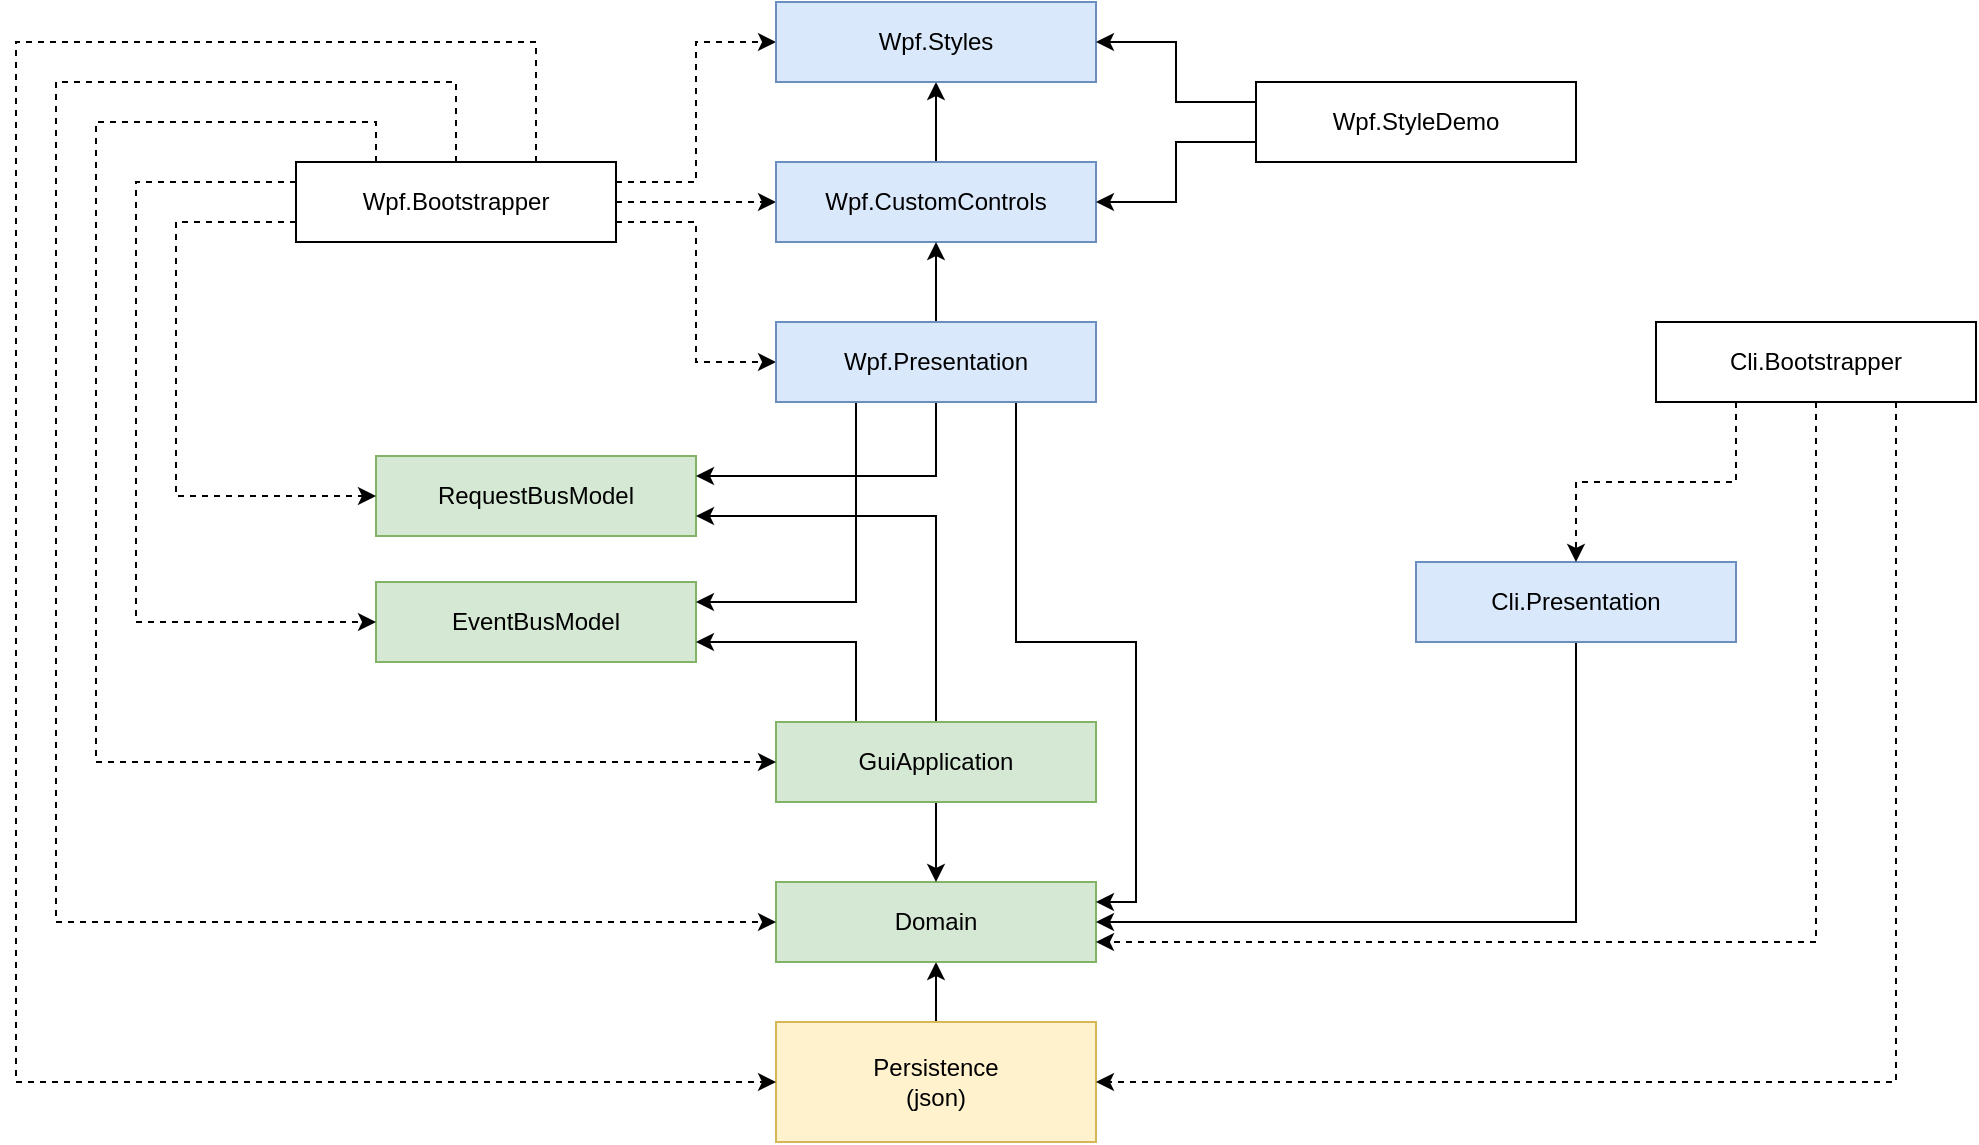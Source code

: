<mxfile version="13.9.9" type="device"><diagram id="dGtVhFEMtcB55m4qIsZw" name="Page-1"><mxGraphModel dx="2591" dy="1649" grid="1" gridSize="10" guides="1" tooltips="1" connect="1" arrows="1" fold="1" page="1" pageScale="1" pageWidth="1169" pageHeight="827" math="0" shadow="0"><root><mxCell id="0"/><mxCell id="1" parent="0"/><mxCell id="cQ8QnlrkLaYjSlnrTQBB-6" style="edgeStyle=orthogonalEdgeStyle;rounded=0;orthogonalLoop=1;jettySize=auto;html=1;exitX=0.5;exitY=0;exitDx=0;exitDy=0;entryX=0.5;entryY=1;entryDx=0;entryDy=0;" parent="1" source="cQ8QnlrkLaYjSlnrTQBB-1" target="cQ8QnlrkLaYjSlnrTQBB-5" edge="1"><mxGeometry relative="1" as="geometry"/></mxCell><mxCell id="cQ8QnlrkLaYjSlnrTQBB-1" value="Persistence&lt;br&gt;(json)" style="rounded=0;whiteSpace=wrap;html=1;fillColor=#fff2cc;strokeColor=#d6b656;" parent="1" vertex="1"><mxGeometry x="-680" y="-170" width="160" height="60" as="geometry"/></mxCell><mxCell id="cQ8QnlrkLaYjSlnrTQBB-5" value="Domain" style="rounded=0;whiteSpace=wrap;html=1;fillColor=#d5e8d4;strokeColor=#82b366;" parent="1" vertex="1"><mxGeometry x="-680" y="-240" width="160" height="40" as="geometry"/></mxCell><mxCell id="cQ8QnlrkLaYjSlnrTQBB-7" value="EventBusModel" style="rounded=0;whiteSpace=wrap;html=1;fillColor=#d5e8d4;strokeColor=#82b366;" parent="1" vertex="1"><mxGeometry x="-880" y="-390" width="160" height="40" as="geometry"/></mxCell><mxCell id="cQ8QnlrkLaYjSlnrTQBB-8" value="RequestBusModel" style="rounded=0;whiteSpace=wrap;html=1;fillColor=#d5e8d4;strokeColor=#82b366;" parent="1" vertex="1"><mxGeometry x="-880" y="-453" width="160" height="40" as="geometry"/></mxCell><mxCell id="cQ8QnlrkLaYjSlnrTQBB-10" style="edgeStyle=orthogonalEdgeStyle;rounded=0;orthogonalLoop=1;jettySize=auto;html=1;exitX=0.5;exitY=1;exitDx=0;exitDy=0;entryX=0.5;entryY=0;entryDx=0;entryDy=0;" parent="1" source="cQ8QnlrkLaYjSlnrTQBB-9" target="cQ8QnlrkLaYjSlnrTQBB-5" edge="1"><mxGeometry relative="1" as="geometry"/></mxCell><mxCell id="cQ8QnlrkLaYjSlnrTQBB-11" style="edgeStyle=orthogonalEdgeStyle;rounded=0;orthogonalLoop=1;jettySize=auto;html=1;exitX=0.5;exitY=0;exitDx=0;exitDy=0;entryX=1;entryY=0.75;entryDx=0;entryDy=0;" parent="1" source="cQ8QnlrkLaYjSlnrTQBB-9" target="cQ8QnlrkLaYjSlnrTQBB-8" edge="1"><mxGeometry relative="1" as="geometry"/></mxCell><mxCell id="cQ8QnlrkLaYjSlnrTQBB-12" style="edgeStyle=orthogonalEdgeStyle;rounded=0;orthogonalLoop=1;jettySize=auto;html=1;exitX=0.25;exitY=0;exitDx=0;exitDy=0;entryX=1;entryY=0.75;entryDx=0;entryDy=0;" parent="1" source="cQ8QnlrkLaYjSlnrTQBB-9" target="cQ8QnlrkLaYjSlnrTQBB-7" edge="1"><mxGeometry relative="1" as="geometry"/></mxCell><mxCell id="cQ8QnlrkLaYjSlnrTQBB-9" value="GuiApplication" style="rounded=0;whiteSpace=wrap;html=1;fillColor=#d5e8d4;strokeColor=#82b366;" parent="1" vertex="1"><mxGeometry x="-680" y="-320" width="160" height="40" as="geometry"/></mxCell><mxCell id="cQ8QnlrkLaYjSlnrTQBB-14" style="edgeStyle=orthogonalEdgeStyle;rounded=0;orthogonalLoop=1;jettySize=auto;html=1;exitX=0.5;exitY=1;exitDx=0;exitDy=0;entryX=1;entryY=0.75;entryDx=0;entryDy=0;dashed=1;" parent="1" source="cQ8QnlrkLaYjSlnrTQBB-13" target="cQ8QnlrkLaYjSlnrTQBB-5" edge="1"><mxGeometry relative="1" as="geometry"/></mxCell><mxCell id="cQ8QnlrkLaYjSlnrTQBB-15" style="edgeStyle=orthogonalEdgeStyle;rounded=0;orthogonalLoop=1;jettySize=auto;html=1;exitX=0.75;exitY=1;exitDx=0;exitDy=0;entryX=1;entryY=0.5;entryDx=0;entryDy=0;dashed=1;" parent="1" source="cQ8QnlrkLaYjSlnrTQBB-13" target="cQ8QnlrkLaYjSlnrTQBB-1" edge="1"><mxGeometry relative="1" as="geometry"/></mxCell><mxCell id="cQ8QnlrkLaYjSlnrTQBB-13" value="Cli.Bootstrapper" style="rounded=0;whiteSpace=wrap;html=1;" parent="1" vertex="1"><mxGeometry x="-240" y="-520" width="160" height="40" as="geometry"/></mxCell><mxCell id="cQ8QnlrkLaYjSlnrTQBB-17" style="edgeStyle=orthogonalEdgeStyle;rounded=0;orthogonalLoop=1;jettySize=auto;html=1;exitX=0.25;exitY=0;exitDx=0;exitDy=0;entryX=0;entryY=0.5;entryDx=0;entryDy=0;dashed=1;" parent="1" source="cQ8QnlrkLaYjSlnrTQBB-16" target="cQ8QnlrkLaYjSlnrTQBB-9" edge="1"><mxGeometry relative="1" as="geometry"><Array as="points"><mxPoint x="-880" y="-620"/><mxPoint x="-1020" y="-620"/><mxPoint x="-1020" y="-300"/></Array></mxGeometry></mxCell><mxCell id="cQ8QnlrkLaYjSlnrTQBB-18" style="edgeStyle=orthogonalEdgeStyle;rounded=0;orthogonalLoop=1;jettySize=auto;html=1;exitX=0.5;exitY=0;exitDx=0;exitDy=0;entryX=0;entryY=0.5;entryDx=0;entryDy=0;dashed=1;" parent="1" source="cQ8QnlrkLaYjSlnrTQBB-16" target="cQ8QnlrkLaYjSlnrTQBB-5" edge="1"><mxGeometry relative="1" as="geometry"><Array as="points"><mxPoint x="-840" y="-640"/><mxPoint x="-1040" y="-640"/><mxPoint x="-1040" y="-220"/></Array></mxGeometry></mxCell><mxCell id="cQ8QnlrkLaYjSlnrTQBB-19" style="edgeStyle=orthogonalEdgeStyle;rounded=0;orthogonalLoop=1;jettySize=auto;html=1;entryX=0;entryY=0.5;entryDx=0;entryDy=0;dashed=1;exitX=0.75;exitY=0;exitDx=0;exitDy=0;" parent="1" source="cQ8QnlrkLaYjSlnrTQBB-16" target="cQ8QnlrkLaYjSlnrTQBB-1" edge="1"><mxGeometry relative="1" as="geometry"><Array as="points"><mxPoint x="-800" y="-660"/><mxPoint x="-1060" y="-660"/><mxPoint x="-1060" y="-140"/></Array><mxPoint x="-850" y="-760" as="sourcePoint"/></mxGeometry></mxCell><mxCell id="cQ8QnlrkLaYjSlnrTQBB-20" style="edgeStyle=orthogonalEdgeStyle;rounded=0;orthogonalLoop=1;jettySize=auto;html=1;exitX=0;exitY=0.75;exitDx=0;exitDy=0;entryX=0;entryY=0.5;entryDx=0;entryDy=0;dashed=1;" parent="1" source="cQ8QnlrkLaYjSlnrTQBB-16" target="cQ8QnlrkLaYjSlnrTQBB-8" edge="1"><mxGeometry relative="1" as="geometry"><Array as="points"><mxPoint x="-980" y="-570"/><mxPoint x="-980" y="-433"/></Array></mxGeometry></mxCell><mxCell id="cQ8QnlrkLaYjSlnrTQBB-22" style="edgeStyle=orthogonalEdgeStyle;rounded=0;orthogonalLoop=1;jettySize=auto;html=1;exitX=1;exitY=0.5;exitDx=0;exitDy=0;entryX=0;entryY=0.5;entryDx=0;entryDy=0;dashed=1;" parent="1" source="cQ8QnlrkLaYjSlnrTQBB-16" target="cQ8QnlrkLaYjSlnrTQBB-21" edge="1"><mxGeometry relative="1" as="geometry"><Array as="points"><mxPoint x="-740" y="-580"/><mxPoint x="-740" y="-580"/></Array></mxGeometry></mxCell><mxCell id="cQ8QnlrkLaYjSlnrTQBB-24" style="edgeStyle=orthogonalEdgeStyle;rounded=0;orthogonalLoop=1;jettySize=auto;html=1;exitX=1;exitY=0.25;exitDx=0;exitDy=0;entryX=0;entryY=0.5;entryDx=0;entryDy=0;dashed=1;" parent="1" source="cQ8QnlrkLaYjSlnrTQBB-16" target="cQ8QnlrkLaYjSlnrTQBB-23" edge="1"><mxGeometry relative="1" as="geometry"/></mxCell><mxCell id="cQ8QnlrkLaYjSlnrTQBB-26" style="edgeStyle=orthogonalEdgeStyle;rounded=0;orthogonalLoop=1;jettySize=auto;html=1;exitX=1;exitY=0.75;exitDx=0;exitDy=0;entryX=0;entryY=0.5;entryDx=0;entryDy=0;dashed=1;" parent="1" source="cQ8QnlrkLaYjSlnrTQBB-16" target="cQ8QnlrkLaYjSlnrTQBB-25" edge="1"><mxGeometry relative="1" as="geometry"><Array as="points"><mxPoint x="-720" y="-570"/><mxPoint x="-720" y="-500"/></Array></mxGeometry></mxCell><mxCell id="RQsXzWymxqrrCnBJPWyH-1" style="edgeStyle=orthogonalEdgeStyle;rounded=0;orthogonalLoop=1;jettySize=auto;html=1;exitX=0;exitY=0.25;exitDx=0;exitDy=0;entryX=0;entryY=0.5;entryDx=0;entryDy=0;dashed=1;" edge="1" parent="1" source="cQ8QnlrkLaYjSlnrTQBB-16" target="cQ8QnlrkLaYjSlnrTQBB-7"><mxGeometry relative="1" as="geometry"><Array as="points"><mxPoint x="-1000" y="-590"/><mxPoint x="-1000" y="-370"/></Array></mxGeometry></mxCell><mxCell id="cQ8QnlrkLaYjSlnrTQBB-16" value="Wpf.Bootstrapper" style="rounded=0;whiteSpace=wrap;html=1;" parent="1" vertex="1"><mxGeometry x="-920" y="-600" width="160" height="40" as="geometry"/></mxCell><mxCell id="cQ8QnlrkLaYjSlnrTQBB-27" style="edgeStyle=orthogonalEdgeStyle;rounded=0;orthogonalLoop=1;jettySize=auto;html=1;exitX=0.5;exitY=0;exitDx=0;exitDy=0;entryX=0.5;entryY=1;entryDx=0;entryDy=0;" parent="1" source="cQ8QnlrkLaYjSlnrTQBB-21" target="cQ8QnlrkLaYjSlnrTQBB-23" edge="1"><mxGeometry relative="1" as="geometry"/></mxCell><mxCell id="cQ8QnlrkLaYjSlnrTQBB-21" value="Wpf.CustomControls" style="rounded=0;whiteSpace=wrap;html=1;fillColor=#dae8fc;strokeColor=#6c8ebf;" parent="1" vertex="1"><mxGeometry x="-680" y="-600" width="160" height="40" as="geometry"/></mxCell><mxCell id="cQ8QnlrkLaYjSlnrTQBB-23" value="Wpf.Styles" style="rounded=0;whiteSpace=wrap;html=1;fillColor=#dae8fc;strokeColor=#6c8ebf;" parent="1" vertex="1"><mxGeometry x="-680" y="-680" width="160" height="40" as="geometry"/></mxCell><mxCell id="cQ8QnlrkLaYjSlnrTQBB-31" style="edgeStyle=orthogonalEdgeStyle;rounded=0;orthogonalLoop=1;jettySize=auto;html=1;exitX=0.25;exitY=1;exitDx=0;exitDy=0;entryX=1;entryY=0.25;entryDx=0;entryDy=0;" parent="1" source="cQ8QnlrkLaYjSlnrTQBB-25" target="cQ8QnlrkLaYjSlnrTQBB-7" edge="1"><mxGeometry relative="1" as="geometry"><mxPoint x="-680" y="-540" as="sourcePoint"/><mxPoint x="-880" y="-360" as="targetPoint"/></mxGeometry></mxCell><mxCell id="cQ8QnlrkLaYjSlnrTQBB-32" style="edgeStyle=orthogonalEdgeStyle;rounded=0;orthogonalLoop=1;jettySize=auto;html=1;exitX=0.5;exitY=1;exitDx=0;exitDy=0;entryX=1;entryY=0.25;entryDx=0;entryDy=0;" parent="1" source="cQ8QnlrkLaYjSlnrTQBB-25" target="cQ8QnlrkLaYjSlnrTQBB-8" edge="1"><mxGeometry relative="1" as="geometry"/></mxCell><mxCell id="cQ8QnlrkLaYjSlnrTQBB-33" style="edgeStyle=orthogonalEdgeStyle;rounded=0;orthogonalLoop=1;jettySize=auto;html=1;exitX=0.75;exitY=1;exitDx=0;exitDy=0;entryX=1;entryY=0.25;entryDx=0;entryDy=0;" parent="1" source="cQ8QnlrkLaYjSlnrTQBB-25" target="cQ8QnlrkLaYjSlnrTQBB-5" edge="1"><mxGeometry relative="1" as="geometry"/></mxCell><mxCell id="cQ8QnlrkLaYjSlnrTQBB-34" style="edgeStyle=orthogonalEdgeStyle;rounded=0;orthogonalLoop=1;jettySize=auto;html=1;exitX=0.5;exitY=0;exitDx=0;exitDy=0;entryX=0.5;entryY=1;entryDx=0;entryDy=0;" parent="1" source="cQ8QnlrkLaYjSlnrTQBB-25" target="cQ8QnlrkLaYjSlnrTQBB-21" edge="1"><mxGeometry relative="1" as="geometry"/></mxCell><mxCell id="cQ8QnlrkLaYjSlnrTQBB-25" value="Wpf.Presentation" style="rounded=0;whiteSpace=wrap;html=1;fillColor=#dae8fc;strokeColor=#6c8ebf;" parent="1" vertex="1"><mxGeometry x="-680" y="-520" width="160" height="40" as="geometry"/></mxCell><mxCell id="cQ8QnlrkLaYjSlnrTQBB-29" style="edgeStyle=orthogonalEdgeStyle;rounded=0;orthogonalLoop=1;jettySize=auto;html=1;exitX=0;exitY=0.75;exitDx=0;exitDy=0;entryX=1;entryY=0.5;entryDx=0;entryDy=0;" parent="1" source="cQ8QnlrkLaYjSlnrTQBB-28" target="cQ8QnlrkLaYjSlnrTQBB-21" edge="1"><mxGeometry relative="1" as="geometry"/></mxCell><mxCell id="cQ8QnlrkLaYjSlnrTQBB-30" style="edgeStyle=orthogonalEdgeStyle;rounded=0;orthogonalLoop=1;jettySize=auto;html=1;exitX=0;exitY=0.25;exitDx=0;exitDy=0;entryX=1;entryY=0.5;entryDx=0;entryDy=0;" parent="1" source="cQ8QnlrkLaYjSlnrTQBB-28" target="cQ8QnlrkLaYjSlnrTQBB-23" edge="1"><mxGeometry relative="1" as="geometry"/></mxCell><mxCell id="cQ8QnlrkLaYjSlnrTQBB-28" value="Wpf.StyleDemo" style="rounded=0;whiteSpace=wrap;html=1;" parent="1" vertex="1"><mxGeometry x="-440" y="-640" width="160" height="40" as="geometry"/></mxCell><mxCell id="cQ8QnlrkLaYjSlnrTQBB-36" style="edgeStyle=orthogonalEdgeStyle;rounded=0;orthogonalLoop=1;jettySize=auto;html=1;exitX=0.5;exitY=1;exitDx=0;exitDy=0;entryX=1;entryY=0.5;entryDx=0;entryDy=0;" parent="1" source="cQ8QnlrkLaYjSlnrTQBB-35" target="cQ8QnlrkLaYjSlnrTQBB-5" edge="1"><mxGeometry relative="1" as="geometry"><mxPoint x="-310" y="-420" as="targetPoint"/></mxGeometry></mxCell><mxCell id="cQ8QnlrkLaYjSlnrTQBB-35" value="Cli.Presentation" style="rounded=0;whiteSpace=wrap;html=1;fillColor=#dae8fc;strokeColor=#6c8ebf;" parent="1" vertex="1"><mxGeometry x="-360" y="-400" width="160" height="40" as="geometry"/></mxCell><mxCell id="cQ8QnlrkLaYjSlnrTQBB-37" style="edgeStyle=orthogonalEdgeStyle;rounded=0;orthogonalLoop=1;jettySize=auto;html=1;exitX=0.25;exitY=1;exitDx=0;exitDy=0;entryX=0.5;entryY=0;entryDx=0;entryDy=0;dashed=1;" parent="1" source="cQ8QnlrkLaYjSlnrTQBB-13" target="cQ8QnlrkLaYjSlnrTQBB-35" edge="1"><mxGeometry relative="1" as="geometry"><mxPoint x="-110" y="-470" as="sourcePoint"/><mxPoint x="-510" y="-250" as="targetPoint"/></mxGeometry></mxCell></root></mxGraphModel></diagram></mxfile>